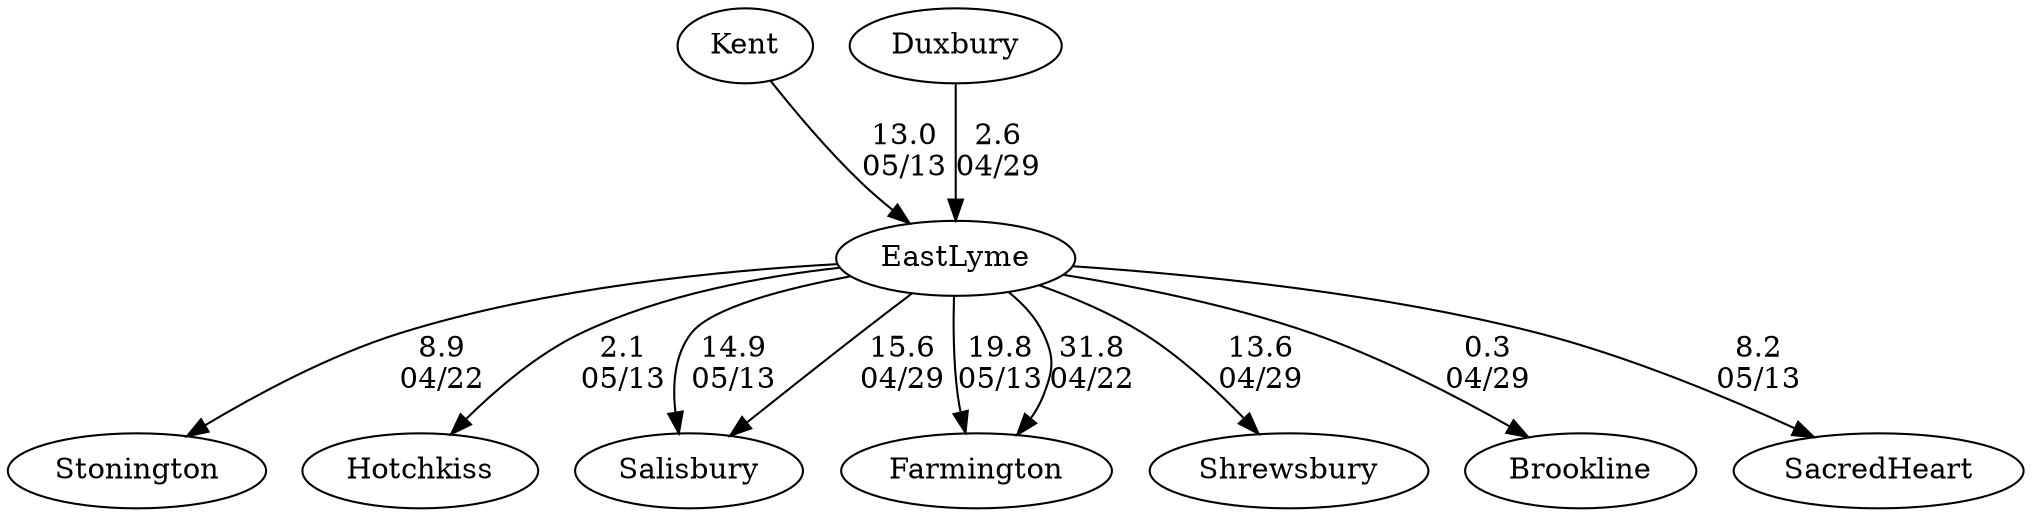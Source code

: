 digraph girls1foursEastLyme {Stonington [URL="girls1foursEastLymeStonington.html"];Hotchkiss [URL="girls1foursEastLymeHotchkiss.html"];Salisbury [URL="girls1foursEastLymeSalisbury.html"];Farmington [URL="girls1foursEastLymeFarmington.html"];Shrewsbury [URL="girls1foursEastLymeShrewsbury.html"];Brookline [URL="girls1foursEastLymeBrookline.html"];Kent [URL="girls1foursEastLymeKent.html"];Duxbury [URL="girls1foursEastLymeDuxbury.html"];EastLyme [URL="girls1foursEastLymeEastLyme.html"];SacredHeart [URL="girls1foursEastLymeSacredHeart.html"];Kent -> EastLyme[label="13.0
05/13", weight="87", tooltip="NEIRA,Kent Invitational			
Distance: 1500m Conditions: Conditions varied a lot during the races. Mostly a head crosswind, sometimes gusting over 15mph Comments: Great day of racing. The wind changed quite a bit during the day, but it was fair racing in windy conditions. Thank you to all the teams that raced today!
None", URL="http://www.row2k.com/results/resultspage.cfm?UID=4A9881B1D8670B3CE7C48DAA19322EE5&cat=5", random="random"]; 
EastLyme -> Hotchkiss[label="2.1
05/13", weight="98", tooltip="NEIRA,Kent Invitational			
Distance: 1500m Conditions: Conditions varied a lot during the races. Mostly a head crosswind, sometimes gusting over 15mph Comments: Great day of racing. The wind changed quite a bit during the day, but it was fair racing in windy conditions. Thank you to all the teams that raced today!
None", URL="http://www.row2k.com/results/resultspage.cfm?UID=4A9881B1D8670B3CE7C48DAA19322EE5&cat=5", random="random"]; 
EastLyme -> SacredHeart[label="8.2
05/13", weight="92", tooltip="NEIRA,Kent Invitational			
Distance: 1500m Conditions: Conditions varied a lot during the races. Mostly a head crosswind, sometimes gusting over 15mph Comments: Great day of racing. The wind changed quite a bit during the day, but it was fair racing in windy conditions. Thank you to all the teams that raced today!
None", URL="http://www.row2k.com/results/resultspage.cfm?UID=4A9881B1D8670B3CE7C48DAA19322EE5&cat=5", random="random"]; 
EastLyme -> Salisbury[label="14.9
05/13", weight="86", tooltip="NEIRA,Kent Invitational			
Distance: 1500m Conditions: Conditions varied a lot during the races. Mostly a head crosswind, sometimes gusting over 15mph Comments: Great day of racing. The wind changed quite a bit during the day, but it was fair racing in windy conditions. Thank you to all the teams that raced today!
None", URL="http://www.row2k.com/results/resultspage.cfm?UID=4A9881B1D8670B3CE7C48DAA19322EE5&cat=5", random="random"]; 
EastLyme -> Farmington[label="19.8
05/13", weight="81", tooltip="NEIRA,Kent Invitational			
Distance: 1500m Conditions: Conditions varied a lot during the races. Mostly a head crosswind, sometimes gusting over 15mph Comments: Great day of racing. The wind changed quite a bit during the day, but it was fair racing in windy conditions. Thank you to all the teams that raced today!
None", URL="http://www.row2k.com/results/resultspage.cfm?UID=4A9881B1D8670B3CE7C48DAA19322EE5&cat=5", random="random"]; 
EastLyme -> Stonington[label="8.9
04/22", weight="92", tooltip="NEIRA,Stonington, East Lyme, Farmington			
Distance: 1500m Conditions: Strong cross wind throughout racing , slight headwind. Tide incoming against course for boys 1v, none for girls 1v and outgoing with course rest of races. Not comparable times across races. Comments: Novice races were 1000m. In the girls 2v race, a Farmington rowerâ€™s oar came out of the oarlock in the last 250m of the race. In the boys novice, East Lyme caught a crab off the start. Stonington and East Lyme raced an exhibition 4+ event. 
Thank you so much to East Lyme and Farmington for making the trip to Mystic!
None", URL="http://www.row2k.com/results/resultspage.cfm?UID=25FA49DE911995B33DFB62505A5976D4&cat=5", random="random"]; 
EastLyme -> Farmington[label="31.8
04/22", weight="69", tooltip="NEIRA,Stonington, East Lyme, Farmington			
Distance: 1500m Conditions: Strong cross wind throughout racing , slight headwind. Tide incoming against course for boys 1v, none for girls 1v and outgoing with course rest of races. Not comparable times across races. Comments: Novice races were 1000m. In the girls 2v race, a Farmington rowerâ€™s oar came out of the oarlock in the last 250m of the race. In the boys novice, East Lyme caught a crab off the start. Stonington and East Lyme raced an exhibition 4+ event. 
Thank you so much to East Lyme and Farmington for making the trip to Mystic!
None", URL="http://www.row2k.com/results/resultspage.cfm?UID=25FA49DE911995B33DFB62505A5976D4&cat=5", random="random"]; 
Duxbury -> EastLyme[label="2.6
04/29", weight="98", tooltip="NEIRA,Quinsigamond Cup			
Distance: 1500 Meters Conditions: Cross wind from Lane 6 with Variable Head/Tail wind Comments: Races were floating starts, please do no compare times. In the G4, there was a restart about 250 meters over the line. A special thank you to St. John's and Shrewsbury for hosting the day.
None", URL="http://www.row2k.com/results/resultspage.cfm?UID=1D682CBC1FCE36890658D2D28FE95424&cat=5", random="random"]; 
EastLyme -> Brookline[label="0.3
04/29", weight="100", tooltip="NEIRA,Quinsigamond Cup			
Distance: 1500 Meters Conditions: Cross wind from Lane 6 with Variable Head/Tail wind Comments: Races were floating starts, please do no compare times. In the G4, there was a restart about 250 meters over the line. A special thank you to St. John's and Shrewsbury for hosting the day.
None", URL="http://www.row2k.com/results/resultspage.cfm?UID=1D682CBC1FCE36890658D2D28FE95424&cat=5", random="random"]; 
EastLyme -> Shrewsbury[label="13.6
04/29", weight="87", tooltip="NEIRA,Quinsigamond Cup			
Distance: 1500 Meters Conditions: Cross wind from Lane 6 with Variable Head/Tail wind Comments: Races were floating starts, please do no compare times. In the G4, there was a restart about 250 meters over the line. A special thank you to St. John's and Shrewsbury for hosting the day.
None", URL="http://www.row2k.com/results/resultspage.cfm?UID=1D682CBC1FCE36890658D2D28FE95424&cat=5", random="random"]; 
EastLyme -> Salisbury[label="15.6
04/29", weight="85", tooltip="NEIRA,Quinsigamond Cup			
Distance: 1500 Meters Conditions: Cross wind from Lane 6 with Variable Head/Tail wind Comments: Races were floating starts, please do no compare times. In the G4, there was a restart about 250 meters over the line. A special thank you to St. John's and Shrewsbury for hosting the day.
None", URL="http://www.row2k.com/results/resultspage.cfm?UID=1D682CBC1FCE36890658D2D28FE95424&cat=5", random="random"]}